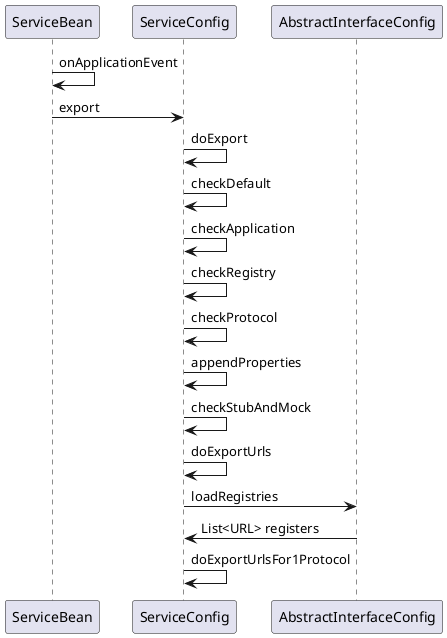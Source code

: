 @startuml
' 定义顺序
participant ServiceBean
participant ServiceConfig
participant AbstractInterfaceConfig

ServiceBean -> ServiceBean :onApplicationEvent
ServiceBean -> ServiceConfig :export
ServiceConfig -> ServiceConfig :doExport
ServiceConfig -> ServiceConfig :checkDefault
ServiceConfig -> ServiceConfig :checkApplication
ServiceConfig -> ServiceConfig :checkRegistry
ServiceConfig -> ServiceConfig :checkProtocol
ServiceConfig -> ServiceConfig :appendProperties
ServiceConfig -> ServiceConfig :checkStubAndMock
ServiceConfig -> ServiceConfig :doExportUrls
ServiceConfig -> AbstractInterfaceConfig :loadRegistries
AbstractInterfaceConfig ->  ServiceConfig :List<URL> registers
ServiceConfig -> ServiceConfig :doExportUrlsFor1Protocol



'com.alibaba.dubbo.config..





'onApplicationEvent(ContextRefreshedEvent event)

@enduml